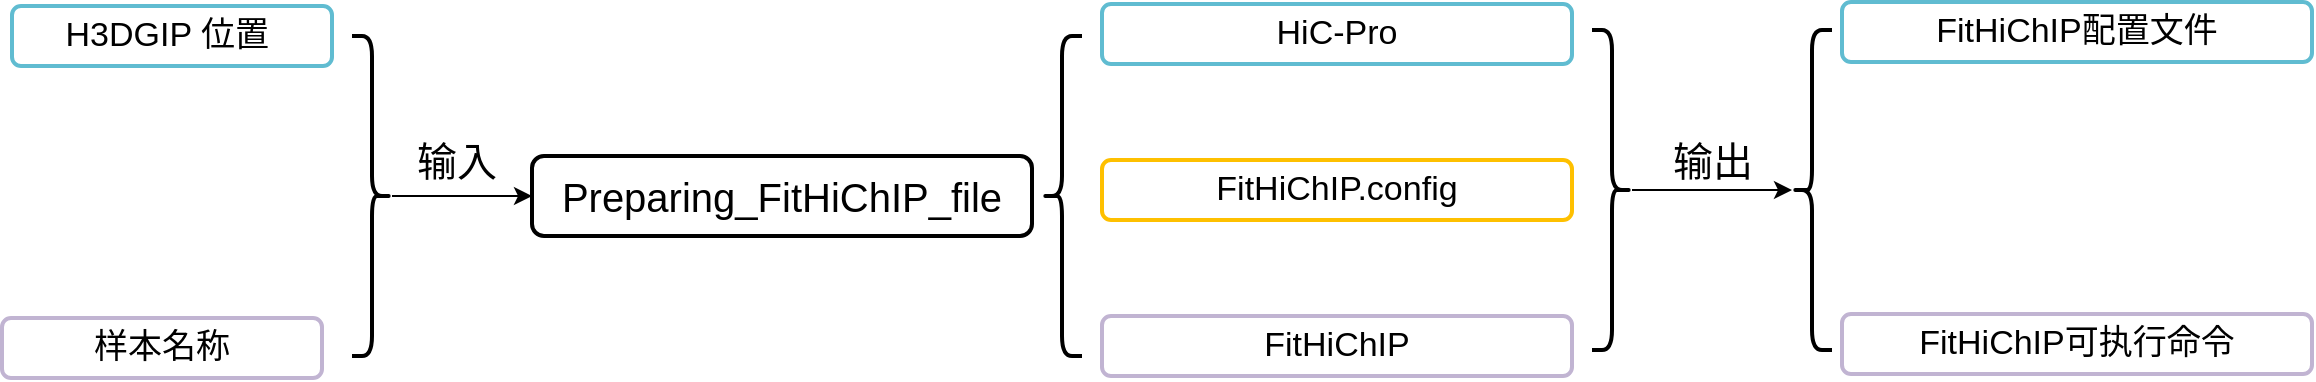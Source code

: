 <mxfile>
    <diagram id="-Pc59Ssiz3PWcA_nnbin" name="第 1 页">
        <mxGraphModel dx="2262" dy="991" grid="1" gridSize="10" guides="1" tooltips="1" connect="1" arrows="1" fold="1" page="1" pageScale="1" pageWidth="827" pageHeight="1169" math="0" shadow="0">
            <root>
                <mxCell id="0"/>
                <mxCell id="1" parent="0"/>
                <mxCell id="2" value="Preparing_FitHiChIP_file" style="rounded=1;whiteSpace=wrap;html=1;strokeWidth=2;fontSize=20;" parent="1" vertex="1">
                    <mxGeometry x="20" y="350" width="250" height="40" as="geometry"/>
                </mxCell>
                <mxCell id="3" value="" style="shape=curlyBracket;whiteSpace=wrap;html=1;rounded=1;strokeWidth=2;" parent="1" vertex="1">
                    <mxGeometry x="275" y="290" width="20" height="160" as="geometry"/>
                </mxCell>
                <mxCell id="4" value="HiC-Pro" style="rounded=1;whiteSpace=wrap;html=1;strokeWidth=2;fontSize=17;strokeColor=#60BCD1;" parent="1" vertex="1">
                    <mxGeometry x="305" y="274" width="235" height="30" as="geometry"/>
                </mxCell>
                <mxCell id="5" value="FitHiChIP.config" style="rounded=1;whiteSpace=wrap;html=1;strokeWidth=2;fontSize=17;strokeColor=#FEC000;" parent="1" vertex="1">
                    <mxGeometry x="305" y="352" width="235" height="30" as="geometry"/>
                </mxCell>
                <mxCell id="6" value="FitHiChIP" style="rounded=1;whiteSpace=wrap;html=1;strokeWidth=2;fontSize=17;strokeColor=#C1B4D2;" parent="1" vertex="1">
                    <mxGeometry x="305" y="430" width="235" height="30" as="geometry"/>
                </mxCell>
                <mxCell id="11" value="" style="edgeStyle=none;html=1;" edge="1" parent="1" source="7" target="2">
                    <mxGeometry relative="1" as="geometry"/>
                </mxCell>
                <mxCell id="7" value="" style="shape=curlyBracket;whiteSpace=wrap;html=1;rounded=1;flipH=1;strokeWidth=2;" vertex="1" parent="1">
                    <mxGeometry x="-70" y="290" width="20" height="160" as="geometry"/>
                </mxCell>
                <mxCell id="9" value="H3DGIP 位置&amp;nbsp;" style="rounded=1;whiteSpace=wrap;html=1;strokeWidth=2;fontSize=17;strokeColor=#60BCD1;" vertex="1" parent="1">
                    <mxGeometry x="-240" y="275" width="160" height="30" as="geometry"/>
                </mxCell>
                <mxCell id="10" value="样本名称" style="rounded=1;whiteSpace=wrap;html=1;strokeWidth=2;fontSize=17;strokeColor=#C1B4D2;" vertex="1" parent="1">
                    <mxGeometry x="-245" y="431" width="160" height="30" as="geometry"/>
                </mxCell>
                <mxCell id="12" value="&lt;font style=&quot;font-size: 20px&quot;&gt;输入&lt;/font&gt;" style="text;html=1;align=center;verticalAlign=middle;resizable=0;points=[];autosize=1;strokeColor=none;fillColor=none;" vertex="1" parent="1">
                    <mxGeometry x="-48" y="342" width="60" height="20" as="geometry"/>
                </mxCell>
                <mxCell id="15" value="" style="edgeStyle=none;html=1;" edge="1" parent="1" source="13" target="14">
                    <mxGeometry relative="1" as="geometry"/>
                </mxCell>
                <mxCell id="13" value="" style="shape=curlyBracket;whiteSpace=wrap;html=1;rounded=1;flipH=1;strokeWidth=2;" vertex="1" parent="1">
                    <mxGeometry x="550" y="287" width="20" height="160" as="geometry"/>
                </mxCell>
                <mxCell id="14" value="" style="shape=curlyBracket;whiteSpace=wrap;html=1;rounded=1;flipH=1;strokeWidth=2;direction=west;" vertex="1" parent="1">
                    <mxGeometry x="650" y="287" width="20" height="160" as="geometry"/>
                </mxCell>
                <mxCell id="16" value="FitHiChIP配置文件" style="rounded=1;whiteSpace=wrap;html=1;strokeWidth=2;fontSize=17;strokeColor=#60BCD1;" vertex="1" parent="1">
                    <mxGeometry x="675" y="273" width="235" height="30" as="geometry"/>
                </mxCell>
                <mxCell id="17" value="FitHiChIP可执行命令" style="rounded=1;whiteSpace=wrap;html=1;strokeWidth=2;fontSize=17;strokeColor=#C1B4D2;" vertex="1" parent="1">
                    <mxGeometry x="675" y="429" width="235" height="30" as="geometry"/>
                </mxCell>
                <mxCell id="18" value="&lt;font style=&quot;font-size: 20px&quot;&gt;输出&lt;/font&gt;" style="text;html=1;align=center;verticalAlign=middle;resizable=0;points=[];autosize=1;strokeColor=none;fillColor=none;" vertex="1" parent="1">
                    <mxGeometry x="580" y="342" width="60" height="20" as="geometry"/>
                </mxCell>
            </root>
        </mxGraphModel>
    </diagram>
</mxfile>